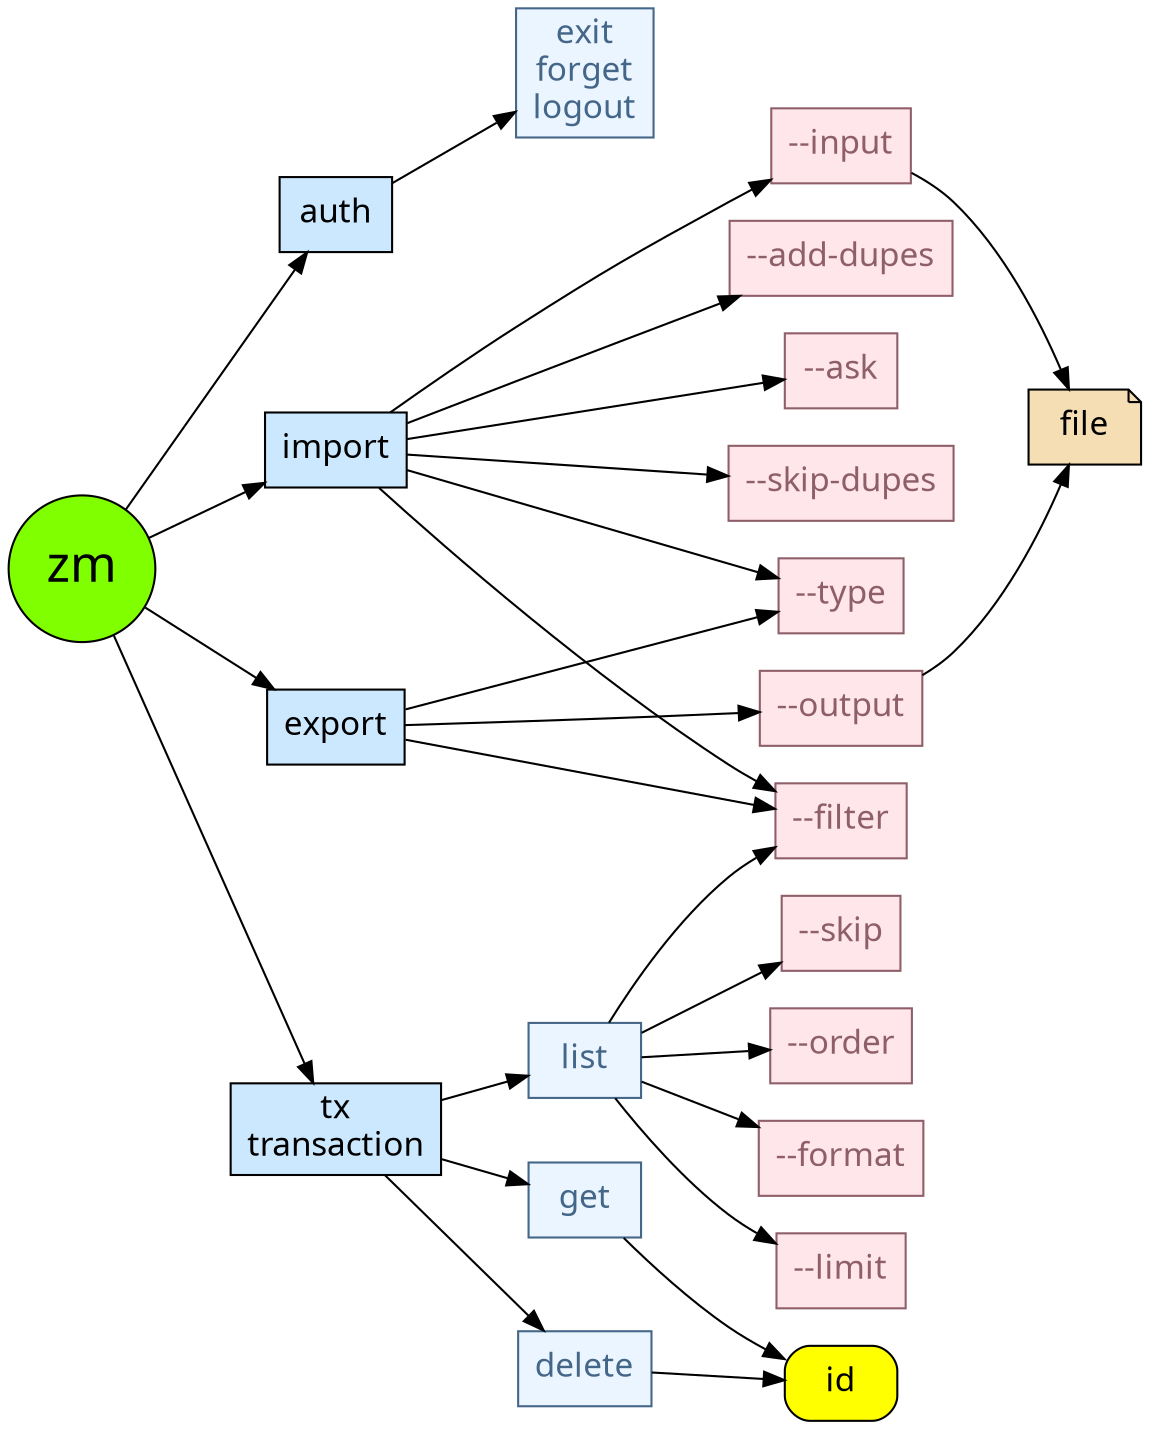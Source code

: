 digraph G {
    graph [ rankdir=LR ]
    node [ shape=box, style=filled, fillcolor=white, fontname="PT Sans", fontsize=16 ]

    zm [ shape=circle, fillcolor=chartreuse, fontsize=24 ]
    file [ shape=note, fillcolor=wheat ]

    subgraph commands {
        rank=same
        node [ fillcolor="#CCE8FF" ]

        auth export import
        tx [ label="tx\ntransaction" ]
    }

    subgraph subcommands {
        rank=same
        node [ fillcolor="#ebf5ff", color="#446688", fontcolor="#446688" ]

        delete get list
        exit [ label="exit\nforget\nlogout" ]
    }

    subgraph arguments {
        rank=same
        node [ fillcolor="#ffe6eb", color="#8F5F69", fontcolor="#8F5F69" ]
        "--add-dupes" "--ask" "--skip-dupes" "--input" "--output"
        "--type" "--format"
        "--filter" "--limit" "--skip" "--order"
    }

    subgraph positional {
        "id" [ style="filled,rounded", fillcolor="yellow" ]
    }

    zm -> import -> { "--add-dupes" "--ask" "--skip-dupes" "--input" "--type" "--filter" }
    { "--input" "--output" } -> file
    zm -> export -> { "--output" "--type" "--filter" }
    zm -> auth -> exit
    zm -> tx -> { get delete } -> "id"
          tx -> list -> { "--filter" "--limit" "--skip" "--order" "--format" }
}
